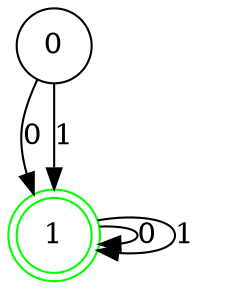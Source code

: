 digraph {
	node [color=black shape=circle]
	0
	node [color=green shape=doublecircle]
	1
	0 -> 1 [label=0]
	0 -> 1 [label=1]
	1 -> 1 [label=0]
	1 -> 1 [label=1]
}
